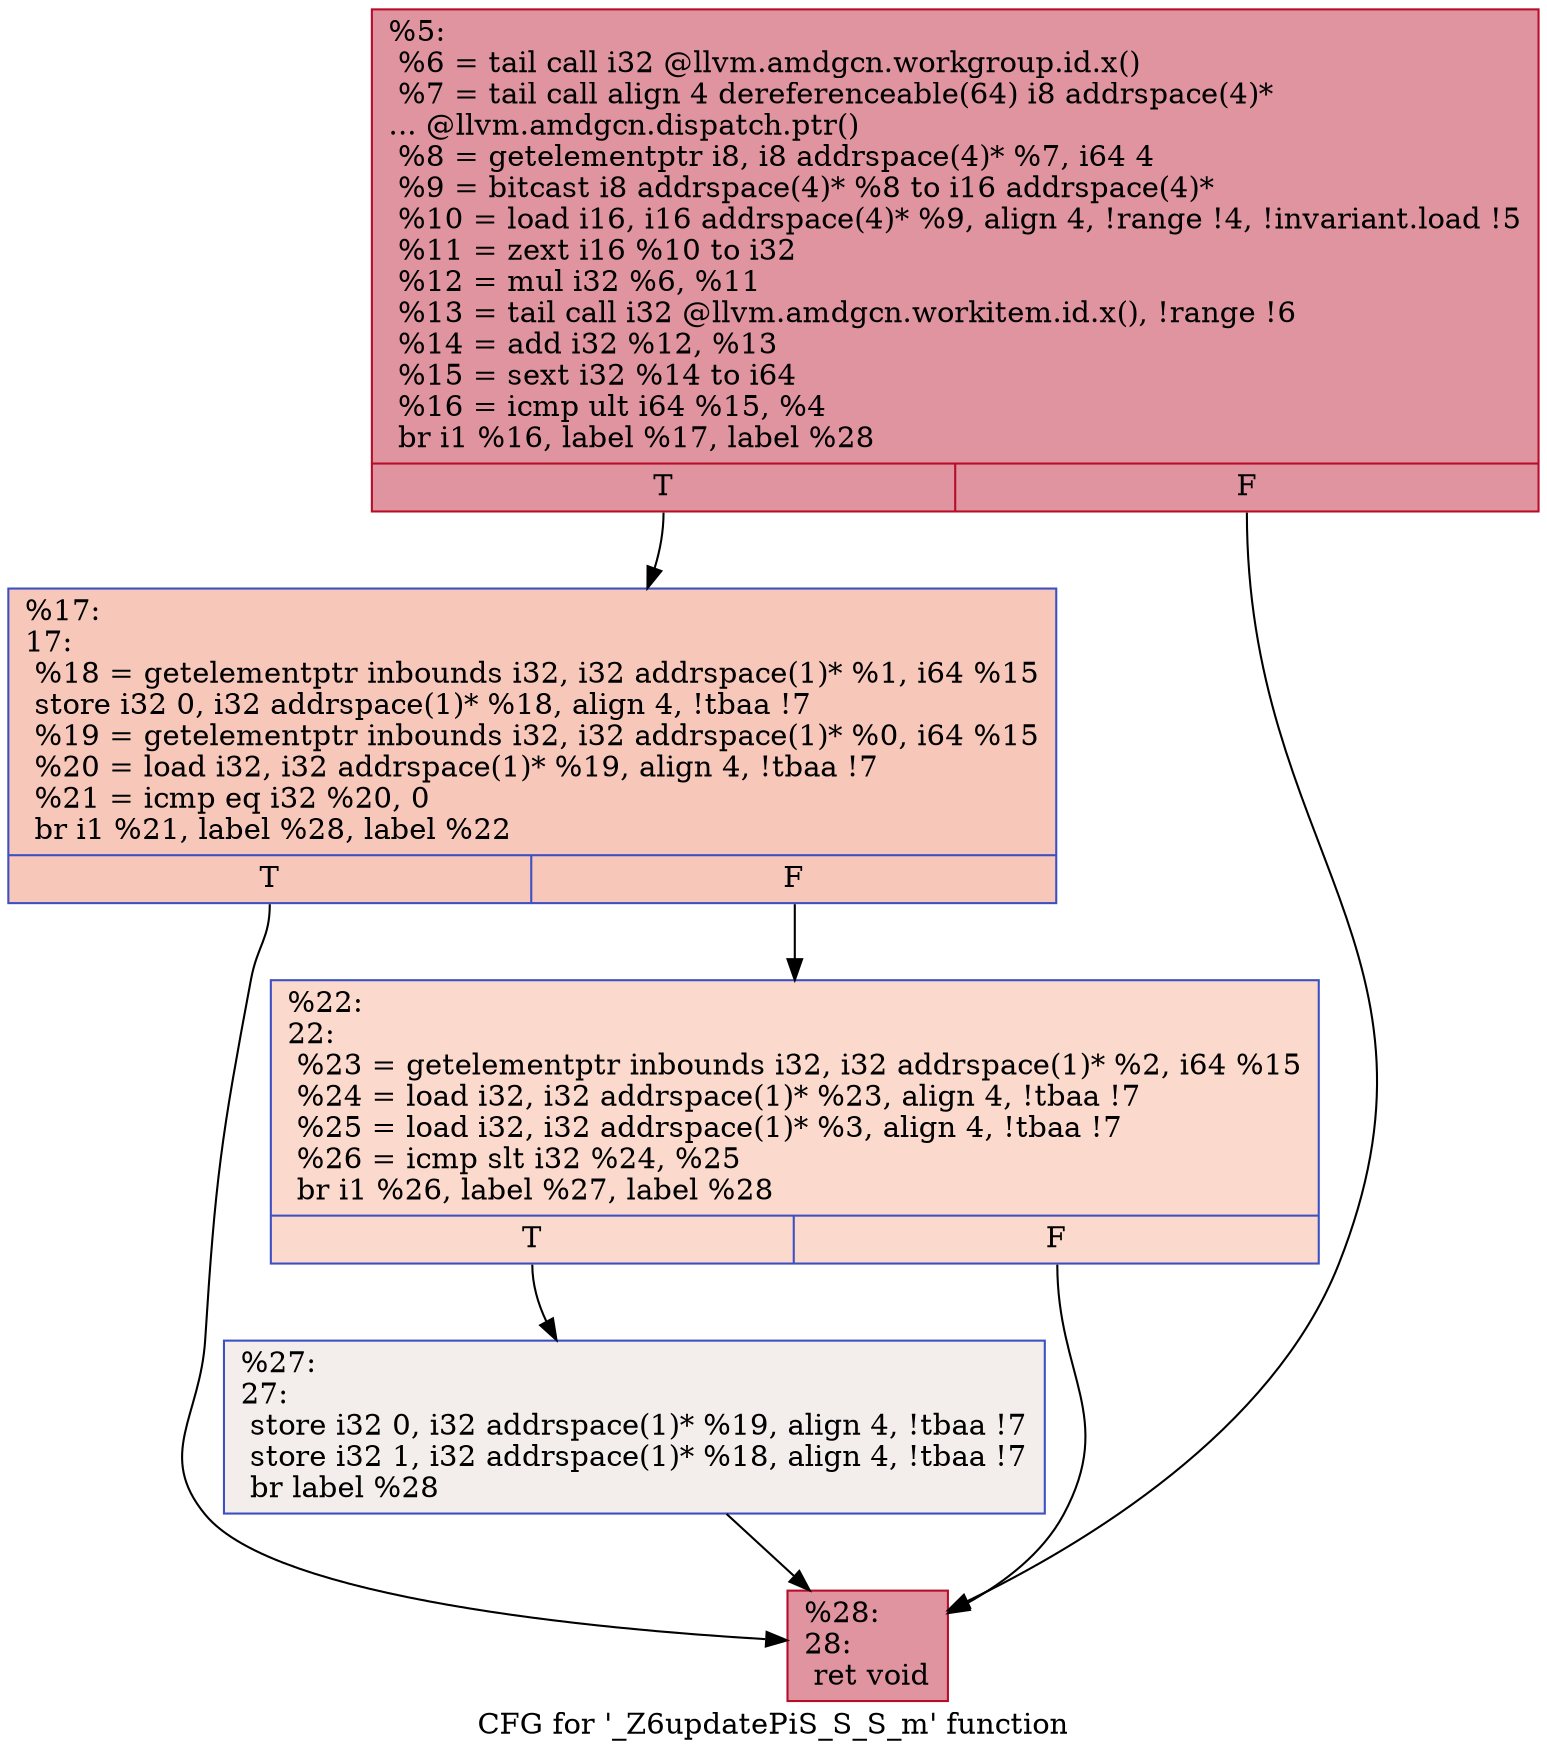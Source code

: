 digraph "CFG for '_Z6updatePiS_S_S_m' function" {
	label="CFG for '_Z6updatePiS_S_S_m' function";

	Node0x496c2e0 [shape=record,color="#b70d28ff", style=filled, fillcolor="#b70d2870",label="{%5:\l  %6 = tail call i32 @llvm.amdgcn.workgroup.id.x()\l  %7 = tail call align 4 dereferenceable(64) i8 addrspace(4)*\l... @llvm.amdgcn.dispatch.ptr()\l  %8 = getelementptr i8, i8 addrspace(4)* %7, i64 4\l  %9 = bitcast i8 addrspace(4)* %8 to i16 addrspace(4)*\l  %10 = load i16, i16 addrspace(4)* %9, align 4, !range !4, !invariant.load !5\l  %11 = zext i16 %10 to i32\l  %12 = mul i32 %6, %11\l  %13 = tail call i32 @llvm.amdgcn.workitem.id.x(), !range !6\l  %14 = add i32 %12, %13\l  %15 = sext i32 %14 to i64\l  %16 = icmp ult i64 %15, %4\l  br i1 %16, label %17, label %28\l|{<s0>T|<s1>F}}"];
	Node0x496c2e0:s0 -> Node0x496cdd0;
	Node0x496c2e0:s1 -> Node0x496e320;
	Node0x496cdd0 [shape=record,color="#3d50c3ff", style=filled, fillcolor="#ec7f6370",label="{%17:\l17:                                               \l  %18 = getelementptr inbounds i32, i32 addrspace(1)* %1, i64 %15\l  store i32 0, i32 addrspace(1)* %18, align 4, !tbaa !7\l  %19 = getelementptr inbounds i32, i32 addrspace(1)* %0, i64 %15\l  %20 = load i32, i32 addrspace(1)* %19, align 4, !tbaa !7\l  %21 = icmp eq i32 %20, 0\l  br i1 %21, label %28, label %22\l|{<s0>T|<s1>F}}"];
	Node0x496cdd0:s0 -> Node0x496e320;
	Node0x496cdd0:s1 -> Node0x496ee70;
	Node0x496ee70 [shape=record,color="#3d50c3ff", style=filled, fillcolor="#f7ac8e70",label="{%22:\l22:                                               \l  %23 = getelementptr inbounds i32, i32 addrspace(1)* %2, i64 %15\l  %24 = load i32, i32 addrspace(1)* %23, align 4, !tbaa !7\l  %25 = load i32, i32 addrspace(1)* %3, align 4, !tbaa !7\l  %26 = icmp slt i32 %24, %25\l  br i1 %26, label %27, label %28\l|{<s0>T|<s1>F}}"];
	Node0x496ee70:s0 -> Node0x496f1c0;
	Node0x496ee70:s1 -> Node0x496e320;
	Node0x496f1c0 [shape=record,color="#3d50c3ff", style=filled, fillcolor="#e3d9d370",label="{%27:\l27:                                               \l  store i32 0, i32 addrspace(1)* %19, align 4, !tbaa !7\l  store i32 1, i32 addrspace(1)* %18, align 4, !tbaa !7\l  br label %28\l}"];
	Node0x496f1c0 -> Node0x496e320;
	Node0x496e320 [shape=record,color="#b70d28ff", style=filled, fillcolor="#b70d2870",label="{%28:\l28:                                               \l  ret void\l}"];
}
